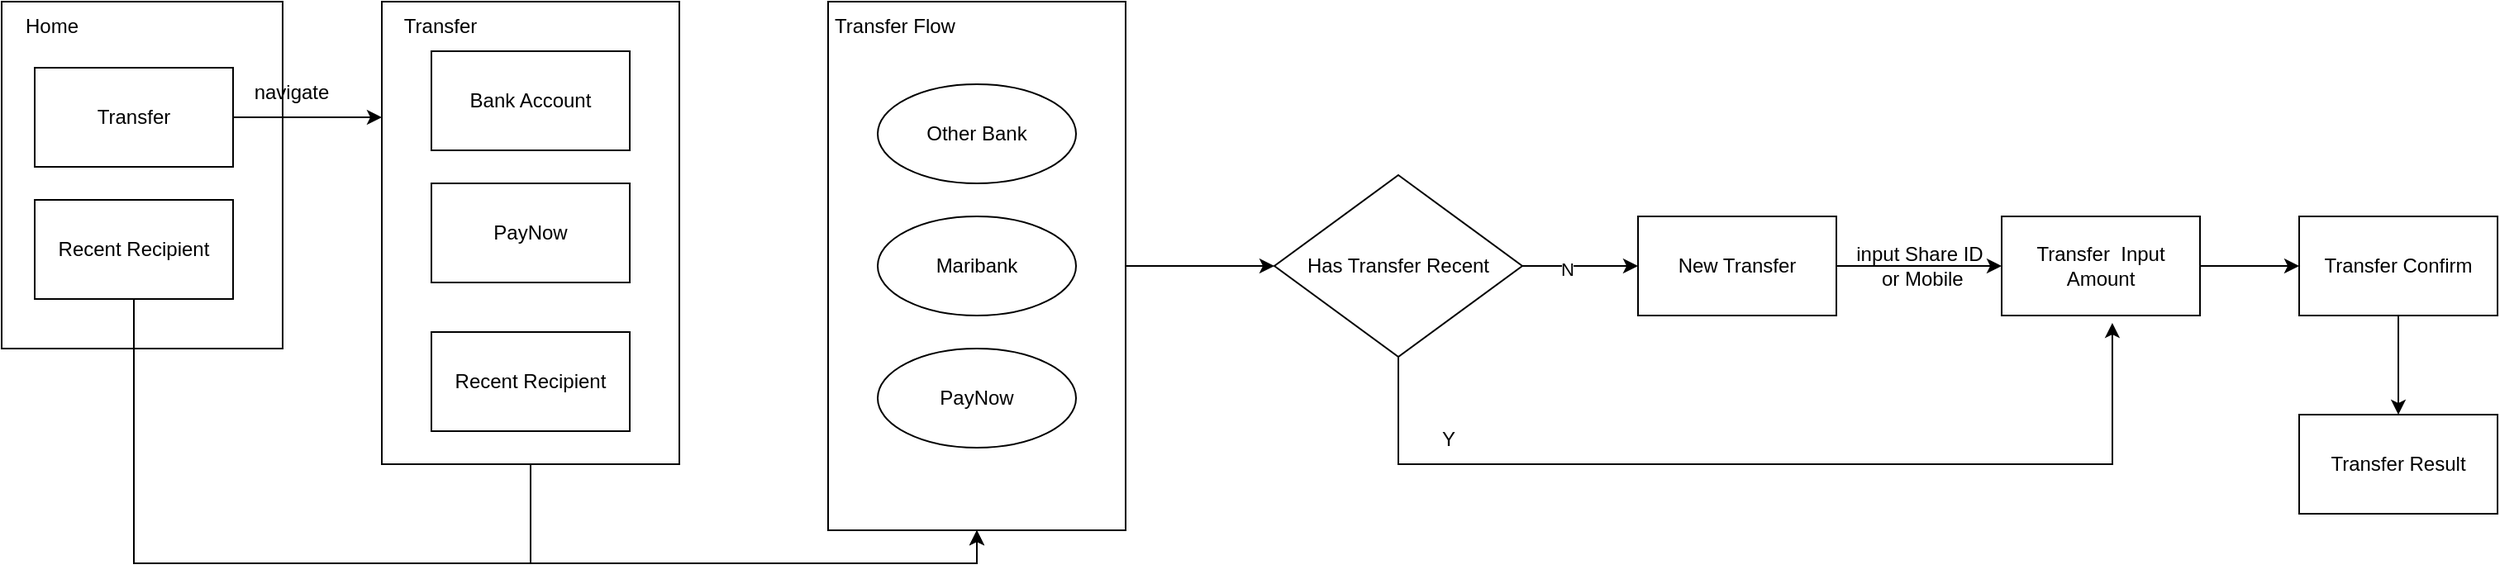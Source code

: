 <mxfile version="20.0.4" type="github">
  <diagram id="bX5sPl4p7DwddH2O-ysd" name="Page-1">
    <mxGraphModel dx="1234" dy="793" grid="1" gridSize="10" guides="1" tooltips="1" connect="1" arrows="1" fold="1" page="1" pageScale="1" pageWidth="827" pageHeight="1169" math="0" shadow="0">
      <root>
        <mxCell id="0" />
        <mxCell id="1" parent="0" />
        <mxCell id="ZQvtZ0A3CkWybkyIGqYU-2" value="" style="rounded=0;whiteSpace=wrap;html=1;" vertex="1" parent="1">
          <mxGeometry x="40" y="170" width="170" height="210" as="geometry" />
        </mxCell>
        <mxCell id="ZQvtZ0A3CkWybkyIGqYU-11" style="edgeStyle=orthogonalEdgeStyle;rounded=0;orthogonalLoop=1;jettySize=auto;html=1;entryX=0;entryY=0.25;entryDx=0;entryDy=0;" edge="1" parent="1" source="ZQvtZ0A3CkWybkyIGqYU-1" target="ZQvtZ0A3CkWybkyIGqYU-5">
          <mxGeometry relative="1" as="geometry" />
        </mxCell>
        <mxCell id="ZQvtZ0A3CkWybkyIGqYU-1" value="Transfer" style="rounded=0;whiteSpace=wrap;html=1;" vertex="1" parent="1">
          <mxGeometry x="60" y="210" width="120" height="60" as="geometry" />
        </mxCell>
        <mxCell id="ZQvtZ0A3CkWybkyIGqYU-3" value="Home" style="text;html=1;align=center;verticalAlign=middle;resizable=0;points=[];autosize=1;strokeColor=none;fillColor=none;" vertex="1" parent="1">
          <mxGeometry x="40" y="170" width="60" height="30" as="geometry" />
        </mxCell>
        <mxCell id="ZQvtZ0A3CkWybkyIGqYU-19" style="edgeStyle=orthogonalEdgeStyle;rounded=0;orthogonalLoop=1;jettySize=auto;html=1;entryX=0.5;entryY=1;entryDx=0;entryDy=0;" edge="1" parent="1" source="ZQvtZ0A3CkWybkyIGqYU-4" target="ZQvtZ0A3CkWybkyIGqYU-13">
          <mxGeometry relative="1" as="geometry">
            <Array as="points">
              <mxPoint x="120" y="510" />
              <mxPoint x="630" y="510" />
            </Array>
          </mxGeometry>
        </mxCell>
        <mxCell id="ZQvtZ0A3CkWybkyIGqYU-4" value="Recent Recipient" style="rounded=0;whiteSpace=wrap;html=1;" vertex="1" parent="1">
          <mxGeometry x="60" y="290" width="120" height="60" as="geometry" />
        </mxCell>
        <mxCell id="ZQvtZ0A3CkWybkyIGqYU-5" value="" style="rounded=0;whiteSpace=wrap;html=1;" vertex="1" parent="1">
          <mxGeometry x="270" y="170" width="180" height="280" as="geometry" />
        </mxCell>
        <mxCell id="ZQvtZ0A3CkWybkyIGqYU-6" value="Transfer" style="text;html=1;align=center;verticalAlign=middle;resizable=0;points=[];autosize=1;strokeColor=none;fillColor=none;" vertex="1" parent="1">
          <mxGeometry x="270" y="170" width="70" height="30" as="geometry" />
        </mxCell>
        <mxCell id="ZQvtZ0A3CkWybkyIGqYU-7" value="Bank Account" style="rounded=0;whiteSpace=wrap;html=1;" vertex="1" parent="1">
          <mxGeometry x="300" y="200" width="120" height="60" as="geometry" />
        </mxCell>
        <mxCell id="ZQvtZ0A3CkWybkyIGqYU-8" value="PayNow" style="rounded=0;whiteSpace=wrap;html=1;" vertex="1" parent="1">
          <mxGeometry x="300" y="280" width="120" height="60" as="geometry" />
        </mxCell>
        <mxCell id="ZQvtZ0A3CkWybkyIGqYU-20" style="edgeStyle=orthogonalEdgeStyle;rounded=0;orthogonalLoop=1;jettySize=auto;html=1;entryX=0.5;entryY=1;entryDx=0;entryDy=0;" edge="1" parent="1" target="ZQvtZ0A3CkWybkyIGqYU-13">
          <mxGeometry relative="1" as="geometry">
            <mxPoint x="360" y="450" as="sourcePoint" />
            <Array as="points">
              <mxPoint x="360" y="510" />
              <mxPoint x="630" y="510" />
            </Array>
          </mxGeometry>
        </mxCell>
        <mxCell id="ZQvtZ0A3CkWybkyIGqYU-10" value="Recent Recipient" style="rounded=0;whiteSpace=wrap;html=1;" vertex="1" parent="1">
          <mxGeometry x="300" y="370" width="120" height="60" as="geometry" />
        </mxCell>
        <mxCell id="ZQvtZ0A3CkWybkyIGqYU-12" value="navigate" style="text;html=1;align=center;verticalAlign=middle;resizable=0;points=[];autosize=1;strokeColor=none;fillColor=none;" vertex="1" parent="1">
          <mxGeometry x="180" y="210" width="70" height="30" as="geometry" />
        </mxCell>
        <mxCell id="ZQvtZ0A3CkWybkyIGqYU-23" style="edgeStyle=orthogonalEdgeStyle;rounded=0;orthogonalLoop=1;jettySize=auto;html=1;" edge="1" parent="1" source="ZQvtZ0A3CkWybkyIGqYU-13">
          <mxGeometry relative="1" as="geometry">
            <mxPoint x="810" y="330" as="targetPoint" />
          </mxGeometry>
        </mxCell>
        <mxCell id="ZQvtZ0A3CkWybkyIGqYU-13" value="" style="rounded=0;whiteSpace=wrap;html=1;" vertex="1" parent="1">
          <mxGeometry x="540" y="170" width="180" height="320" as="geometry" />
        </mxCell>
        <mxCell id="ZQvtZ0A3CkWybkyIGqYU-14" value="Transfer Flow" style="text;html=1;align=center;verticalAlign=middle;resizable=0;points=[];autosize=1;strokeColor=none;fillColor=none;" vertex="1" parent="1">
          <mxGeometry x="530" y="170" width="100" height="30" as="geometry" />
        </mxCell>
        <mxCell id="ZQvtZ0A3CkWybkyIGqYU-16" value="&lt;span style=&quot;&quot;&gt;Other Bank&lt;/span&gt;" style="ellipse;whiteSpace=wrap;html=1;fontFamily=Helvetica;fontSize=12;fontColor=default;align=center;strokeColor=default;fillColor=default;" vertex="1" parent="1">
          <mxGeometry x="570" y="220" width="120" height="60" as="geometry" />
        </mxCell>
        <mxCell id="ZQvtZ0A3CkWybkyIGqYU-17" value="&lt;span style=&quot;&quot;&gt;Maribank&lt;/span&gt;" style="ellipse;whiteSpace=wrap;html=1;fontFamily=Helvetica;fontSize=12;fontColor=default;align=center;strokeColor=default;fillColor=default;" vertex="1" parent="1">
          <mxGeometry x="570" y="300" width="120" height="60" as="geometry" />
        </mxCell>
        <mxCell id="ZQvtZ0A3CkWybkyIGqYU-18" value="&lt;span style=&quot;&quot;&gt;PayNow&lt;/span&gt;" style="ellipse;whiteSpace=wrap;html=1;fontFamily=Helvetica;fontSize=12;fontColor=default;align=center;strokeColor=default;fillColor=default;" vertex="1" parent="1">
          <mxGeometry x="570" y="380" width="120" height="60" as="geometry" />
        </mxCell>
        <mxCell id="ZQvtZ0A3CkWybkyIGqYU-26" style="edgeStyle=orthogonalEdgeStyle;rounded=0;orthogonalLoop=1;jettySize=auto;html=1;" edge="1" parent="1" source="ZQvtZ0A3CkWybkyIGqYU-24">
          <mxGeometry relative="1" as="geometry">
            <mxPoint x="1030" y="330" as="targetPoint" />
          </mxGeometry>
        </mxCell>
        <mxCell id="ZQvtZ0A3CkWybkyIGqYU-27" value="N" style="edgeLabel;html=1;align=center;verticalAlign=middle;resizable=0;points=[];" vertex="1" connectable="0" parent="ZQvtZ0A3CkWybkyIGqYU-26">
          <mxGeometry x="-0.229" y="-2" relative="1" as="geometry">
            <mxPoint as="offset" />
          </mxGeometry>
        </mxCell>
        <mxCell id="ZQvtZ0A3CkWybkyIGqYU-33" style="edgeStyle=orthogonalEdgeStyle;rounded=0;orthogonalLoop=1;jettySize=auto;html=1;entryX=0.558;entryY=1.075;entryDx=0;entryDy=0;entryPerimeter=0;" edge="1" parent="1" source="ZQvtZ0A3CkWybkyIGqYU-24" target="ZQvtZ0A3CkWybkyIGqYU-28">
          <mxGeometry relative="1" as="geometry">
            <Array as="points">
              <mxPoint x="885" y="450" />
              <mxPoint x="1317" y="450" />
            </Array>
          </mxGeometry>
        </mxCell>
        <mxCell id="ZQvtZ0A3CkWybkyIGqYU-24" value="Has Transfer Recent" style="rhombus;whiteSpace=wrap;html=1;" vertex="1" parent="1">
          <mxGeometry x="810" y="275" width="150" height="110" as="geometry" />
        </mxCell>
        <mxCell id="ZQvtZ0A3CkWybkyIGqYU-37" value="" style="edgeStyle=orthogonalEdgeStyle;rounded=0;orthogonalLoop=1;jettySize=auto;html=1;" edge="1" parent="1" source="ZQvtZ0A3CkWybkyIGqYU-28" target="ZQvtZ0A3CkWybkyIGqYU-35">
          <mxGeometry relative="1" as="geometry" />
        </mxCell>
        <mxCell id="ZQvtZ0A3CkWybkyIGqYU-28" value="Transfer&amp;nbsp; Input Amount" style="rounded=0;whiteSpace=wrap;html=1;" vertex="1" parent="1">
          <mxGeometry x="1250" y="300" width="120" height="60" as="geometry" />
        </mxCell>
        <mxCell id="ZQvtZ0A3CkWybkyIGqYU-30" value="" style="edgeStyle=orthogonalEdgeStyle;rounded=0;orthogonalLoop=1;jettySize=auto;html=1;" edge="1" parent="1" source="ZQvtZ0A3CkWybkyIGqYU-29" target="ZQvtZ0A3CkWybkyIGqYU-28">
          <mxGeometry relative="1" as="geometry" />
        </mxCell>
        <mxCell id="ZQvtZ0A3CkWybkyIGqYU-29" value="New Transfer" style="rounded=0;whiteSpace=wrap;html=1;" vertex="1" parent="1">
          <mxGeometry x="1030" y="300" width="120" height="60" as="geometry" />
        </mxCell>
        <mxCell id="ZQvtZ0A3CkWybkyIGqYU-31" value="input Share ID&lt;br&gt;&amp;nbsp;or Mobile" style="text;html=1;align=center;verticalAlign=middle;resizable=0;points=[];autosize=1;strokeColor=none;fillColor=none;" vertex="1" parent="1">
          <mxGeometry x="1150" y="310" width="100" height="40" as="geometry" />
        </mxCell>
        <mxCell id="ZQvtZ0A3CkWybkyIGqYU-34" value="Y" style="text;html=1;align=center;verticalAlign=middle;resizable=0;points=[];autosize=1;strokeColor=none;fillColor=none;" vertex="1" parent="1">
          <mxGeometry x="900" y="420" width="30" height="30" as="geometry" />
        </mxCell>
        <mxCell id="ZQvtZ0A3CkWybkyIGqYU-38" value="" style="edgeStyle=orthogonalEdgeStyle;rounded=0;orthogonalLoop=1;jettySize=auto;html=1;" edge="1" parent="1" source="ZQvtZ0A3CkWybkyIGqYU-35" target="ZQvtZ0A3CkWybkyIGqYU-36">
          <mxGeometry relative="1" as="geometry" />
        </mxCell>
        <mxCell id="ZQvtZ0A3CkWybkyIGqYU-35" value="Transfer Confirm" style="rounded=0;whiteSpace=wrap;html=1;" vertex="1" parent="1">
          <mxGeometry x="1430" y="300" width="120" height="60" as="geometry" />
        </mxCell>
        <mxCell id="ZQvtZ0A3CkWybkyIGqYU-36" value="Transfer Result" style="rounded=0;whiteSpace=wrap;html=1;" vertex="1" parent="1">
          <mxGeometry x="1430" y="420" width="120" height="60" as="geometry" />
        </mxCell>
      </root>
    </mxGraphModel>
  </diagram>
</mxfile>
